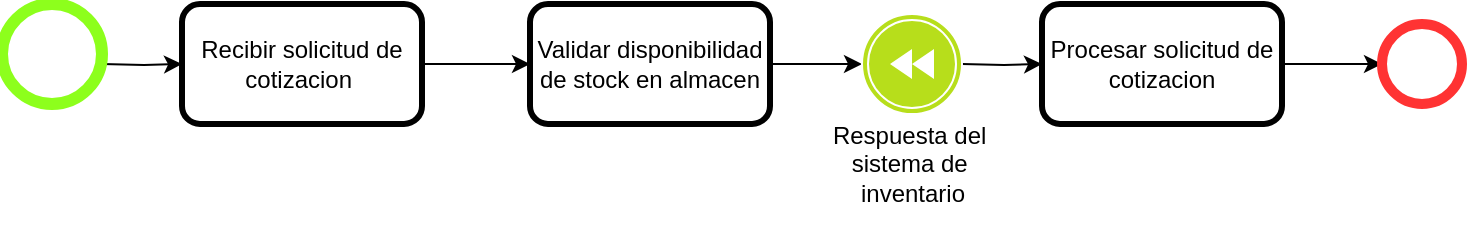 <mxfile version="20.8.10" type="device"><diagram id="_oPB1Topf4VaAVUMLX2I" name="Página-1"><mxGraphModel dx="1036" dy="614" grid="1" gridSize="10" guides="1" tooltips="1" connect="1" arrows="1" fold="1" page="1" pageScale="1" pageWidth="827" pageHeight="1169" math="0" shadow="0"><root><mxCell id="0"/><mxCell id="1" parent="0"/><mxCell id="nRUIGrUwrvUCrJ1gMzZg-1" style="edgeStyle=orthogonalEdgeStyle;rounded=0;orthogonalLoop=1;jettySize=auto;html=1;exitX=1;exitY=0.5;exitDx=0;exitDy=0;exitPerimeter=0;entryX=0;entryY=0.5;entryDx=0;entryDy=0;" parent="1" target="nRUIGrUwrvUCrJ1gMzZg-3" edge="1"><mxGeometry relative="1" as="geometry"><mxPoint x="80" y="520" as="sourcePoint"/></mxGeometry></mxCell><mxCell id="5xPuGPg31s0Zn003dbT9-3" style="edgeStyle=orthogonalEdgeStyle;rounded=0;orthogonalLoop=1;jettySize=auto;html=1;entryX=0;entryY=0.5;entryDx=0;entryDy=0;" edge="1" parent="1" source="nRUIGrUwrvUCrJ1gMzZg-3" target="5xPuGPg31s0Zn003dbT9-2"><mxGeometry relative="1" as="geometry"/></mxCell><mxCell id="nRUIGrUwrvUCrJ1gMzZg-3" value="Recibir solicitud de cotizacion&amp;nbsp;" style="rounded=1;whiteSpace=wrap;html=1;strokeColor=#000000;strokeWidth=3;" parent="1" vertex="1"><mxGeometry x="120" y="490" width="120" height="60" as="geometry"/></mxCell><mxCell id="nRUIGrUwrvUCrJ1gMzZg-6" style="edgeStyle=orthogonalEdgeStyle;rounded=0;orthogonalLoop=1;jettySize=auto;html=1;entryX=0;entryY=0.5;entryDx=0;entryDy=0;entryPerimeter=0;strokeColor=#000000;" parent="1" source="nRUIGrUwrvUCrJ1gMzZg-7" target="nRUIGrUwrvUCrJ1gMzZg-8" edge="1"><mxGeometry relative="1" as="geometry"/></mxCell><mxCell id="nRUIGrUwrvUCrJ1gMzZg-7" value="Procesar solicitud de cotizacion" style="rounded=1;whiteSpace=wrap;html=1;strokeColor=#000000;strokeWidth=3;" parent="1" vertex="1"><mxGeometry x="550" y="490" width="120" height="60" as="geometry"/></mxCell><mxCell id="nRUIGrUwrvUCrJ1gMzZg-8" value="" style="points=[[0.145,0.145,0],[0.5,0,0],[0.855,0.145,0],[1,0.5,0],[0.855,0.855,0],[0.5,1,0],[0.145,0.855,0],[0,0.5,0]];shape=mxgraph.bpmn.event;html=1;verticalLabelPosition=bottom;labelBackgroundColor=#ffffff;verticalAlign=top;align=center;perimeter=ellipsePerimeter;outlineConnect=0;aspect=fixed;outline=standard;symbol=general;strokeColor=#FF3333;strokeWidth=5;" parent="1" vertex="1"><mxGeometry x="720" y="500" width="40" height="40" as="geometry"/></mxCell><mxCell id="A2Gu33JnfrxuUXHIEZEp-4" value="" style="points=[[0.145,0.145,0],[0.5,0,0],[0.855,0.145,0],[1,0.5,0],[0.855,0.855,0],[0.5,1,0],[0.145,0.855,0],[0,0.5,0]];shape=mxgraph.bpmn.event;html=1;verticalLabelPosition=bottom;labelBackgroundColor=#ffffff;verticalAlign=top;align=center;perimeter=ellipsePerimeter;outlineConnect=0;aspect=fixed;outline=end;symbol=terminate2;strokeColor=#8DFF1C;fillColor=none;strokeWidth=2;" parent="1" vertex="1"><mxGeometry x="30" y="490" width="50" height="50" as="geometry"/></mxCell><mxCell id="5xPuGPg31s0Zn003dbT9-5" style="edgeStyle=orthogonalEdgeStyle;rounded=0;orthogonalLoop=1;jettySize=auto;html=1;entryX=0;entryY=0.5;entryDx=0;entryDy=0;entryPerimeter=0;" edge="1" parent="1" source="5xPuGPg31s0Zn003dbT9-2"><mxGeometry relative="1" as="geometry"><mxPoint x="460" y="520" as="targetPoint"/></mxGeometry></mxCell><mxCell id="5xPuGPg31s0Zn003dbT9-2" value="Validar disponibilidad de stock en almacen" style="rounded=1;whiteSpace=wrap;html=1;strokeColor=#000000;strokeWidth=3;" vertex="1" parent="1"><mxGeometry x="294" y="490" width="120" height="60" as="geometry"/></mxCell><mxCell id="5xPuGPg31s0Zn003dbT9-6" style="edgeStyle=orthogonalEdgeStyle;rounded=0;orthogonalLoop=1;jettySize=auto;html=1;exitX=1;exitY=0.5;exitDx=0;exitDy=0;exitPerimeter=0;entryX=0;entryY=0.5;entryDx=0;entryDy=0;" edge="1" parent="1" target="nRUIGrUwrvUCrJ1gMzZg-7"><mxGeometry relative="1" as="geometry"><mxPoint x="510" y="520" as="sourcePoint"/></mxGeometry></mxCell><mxCell id="5xPuGPg31s0Zn003dbT9-7" value="Respuesta del&amp;nbsp;&lt;br&gt;sistema de&amp;nbsp;&lt;br&gt;inventario" style="text;html=1;align=center;verticalAlign=middle;resizable=0;points=[];autosize=1;strokeColor=none;fillColor=none;" vertex="1" parent="1"><mxGeometry x="435" y="540" width="100" height="60" as="geometry"/></mxCell><mxCell id="5xPuGPg31s0Zn003dbT9-8" value="" style="points=[[0.145,0.145,0],[0.5,0,0],[0.855,0.145,0],[1,0.5,0],[0.855,0.855,0],[0.5,1,0],[0.145,0.855,0],[0,0.5,0]];shape=mxgraph.bpmn.event;html=1;verticalLabelPosition=bottom;labelBackgroundColor=#ffffff;verticalAlign=top;align=center;perimeter=ellipsePerimeter;outlineConnect=0;aspect=fixed;outline=throwing;symbol=compensation;strokeColor=#FFFFFF;fillColor=#B7DE1B;" vertex="1" parent="1"><mxGeometry x="460" y="495" width="50" height="50" as="geometry"/></mxCell></root></mxGraphModel></diagram></mxfile>